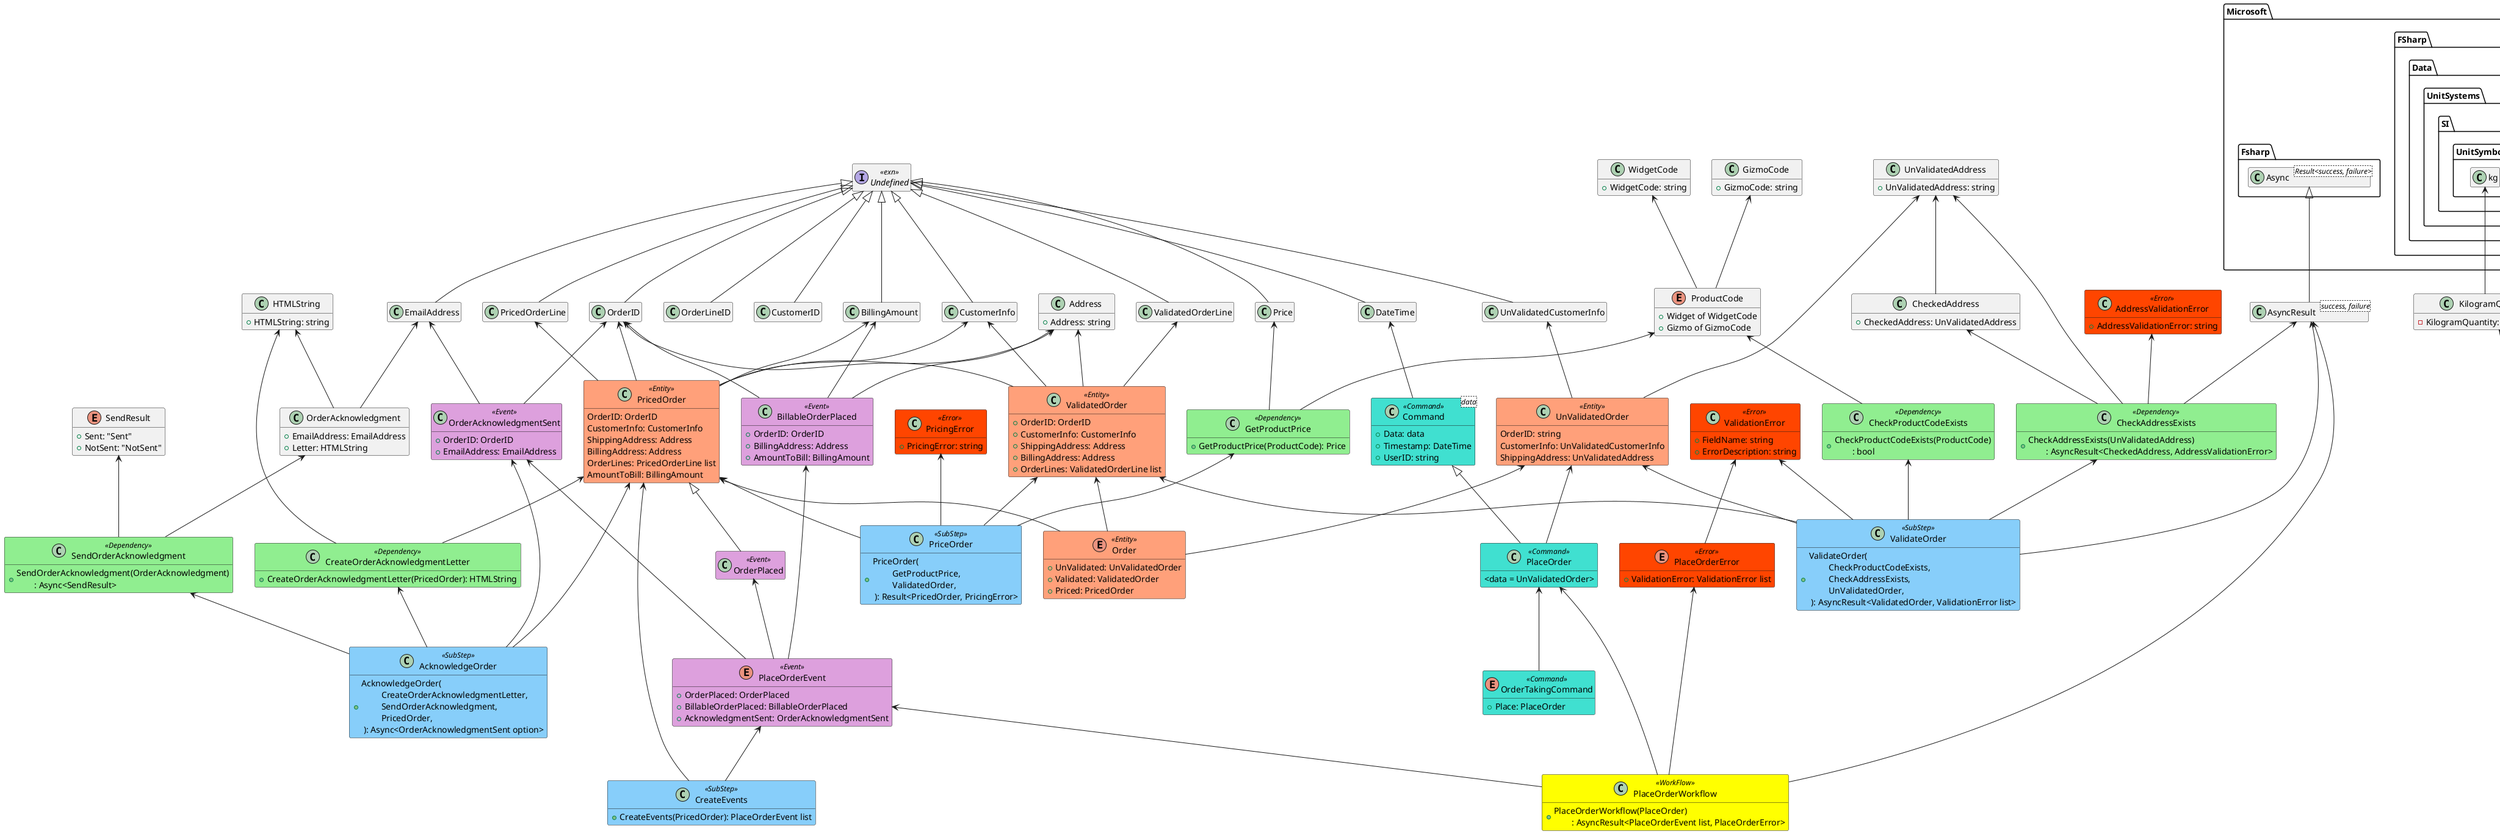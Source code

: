 @startuml クラス図

' 設定
hide empty members

skinparam class {
  BackgroundColor<<SubStep>> LightSkyBlue
  BackgroundColor<<Dependency>> LightGreen
  BackgroundColor<<Entity>> LightSalmon
  BackgroundColor<<Event>> Plum
  BackgroundColor<<Error>> OrangeRed
  BackgroundColor<<Command>> Turquoise
  BackgroundColor<<WorkFlow>> Yellow
}

' 外部ライブラリ
package Microsoft.Fsharp {
  class Async<Result<success, failure>> {}
}
package Fsharpx.Collections {}

' 共通
interface Undefined <<exn>> {}

class DateTime extends Undefined {}

class Command<data> <<Command>> {
  + Data: data
  + Timestamp: DateTime
  + UserID: string
  ' TODO etc...
}
DateTime <-- Command

class AsyncResult<success, failure> extends Microsoft.Fsharp.Async {}

' 型の定義
class WidgetCode {
  + WidgetCode: string
}

class GizmoCode {
  + GizmoCode: string
}

enum ProductCode {
  + Widget of WidgetCode
  + Gizmo of GizmoCode
}
WidgetCode <-- ProductCode
GizmoCode <-- ProductCode

class UnitQuantity {
  - UnitQuantity: int
  + create(qty: int): Result<UnitQuantity, Error>
  + value(qty: UnitQuantity): UnitQuantity
}
class KilogramQuantity {
  - KilogramQuantity: decimal<kg>
}
Microsoft.FSharp.Data.UnitSystems.SI.UnitSymbols.kg <-- KilogramQuantity

enum OrderQuantity {
  + Unit: UnitQuantity
  + Kilos: KilogramQuantity
}
UnitQuantity <-- OrderQuantity
KilogramQuantity <-- OrderQuantity

class OrderID extends Undefined {}
class OrderLineID extends Undefined {}
class CustomerID extends Undefined {}

class UnValidatedCustomerInfo extends Undefined {}
' TODO これは値オブジェクトにせず、プリミティブの方が良いと思われる
class UnValidatedAddress {
  + UnValidatedAddress: string
}

class UnValidatedOrder <<Entity>> {
  OrderID: string
  CustomerInfo: UnValidatedCustomerInfo
  ShippingAddress: UnValidatedAddress
  ' TODO etc...
}
UnValidatedCustomerInfo <-- UnValidatedOrder
UnValidatedAddress <-- UnValidatedOrder

class CustomerInfo extends Undefined {}
class Address {
  + Address: string
}
class ValidatedOrderLine extends Undefined {}

class ValidatedOrder <<Entity>> {
  + OrderID: OrderID
  + CustomerInfo: CustomerInfo
  + ShippingAddress: Address
  + BillingAddress: Address
  + OrderLines: ValidatedOrderLine list
}
OrderID <-- ValidatedOrder
CustomerInfo <-- ValidatedOrder
Address <-- ValidatedOrder
ValidatedOrderLine <-- ValidatedOrder

class PricedOrderLine extends Undefined {}
class BillingAmount extends Undefined {}

class PricedOrder <<Entity>> {
  OrderID: OrderID
  CustomerInfo: CustomerInfo
  ShippingAddress: Address
  BillingAddress: Address
  OrderLines: PricedOrderLine list
  AmountToBill: BillingAmount
}
OrderID <-- PricedOrder
CustomerInfo <-- PricedOrder
Address <-- PricedOrder
PricedOrderLine <-- PricedOrder
BillingAmount <-- PricedOrder

enum Order <<Entity>> {
  + UnValidated: UnValidatedOrder
  + Validated: ValidatedOrder
  + Priced: PricedOrder
}
UnValidatedOrder <-- Order
ValidatedOrder <-- Order
PricedOrder <-- Order

class ValidationError <<Error>> {
  + FieldName: string
  + ErrorDescription: string
}

' ワークフローの入力（コマンド）
class PlaceOrder <<Command>> extends Command {
  <data = UnValidatedOrder>
}
UnValidatedOrder <-- PlaceOrder

enum OrderTakingCommand <<Command>> {
  + Place: PlaceOrder
  ' + Change: ChangeOrder
  ' + Cancel: CancelOrder
}
PlaceOrder <-- OrderTakingCommand

' サブステップ：検証
class CheckProductCodeExists <<Dependency>> {
  + CheckProductCodeExists(ProductCode)\n\t: bool
}
ProductCode <-- CheckProductCodeExists

' TODO 仮（違う）
class CheckedAddress {
  + CheckedAddress: UnValidatedAddress
}
UnValidatedAddress <-- CheckedAddress

class AddressValidationError <<Error>> {
  + AddressValidationError: string
}

class CheckAddressExists <<Dependency>> {
  + CheckAddressExists(UnValidatedAddress)\n\t: AsyncResult<CheckedAddress, AddressValidationError>
}
UnValidatedAddress <-- CheckAddressExists
AsyncResult <-- CheckAddressExists
CheckedAddress <-- CheckAddressExists
AddressValidationError <-- CheckAddressExists

class ValidateOrder <<SubStep>> {
  + ValidateOrder(\n\t CheckProductCodeExists,\n\t CheckAddressExists,\n\t UnValidatedOrder,\n ): AsyncResult<ValidatedOrder, ValidationError list>
}
CheckProductCodeExists <-- ValidateOrder
CheckAddressExists <-- ValidateOrder
UnValidatedOrder <-- ValidateOrder
AsyncResult <-- ValidateOrder
ValidatedOrder <-- ValidateOrder
ValidationError <-- ValidateOrder

' サブステップ：価格計算
class Price extends Undefined {}

class GetProductPrice <<Dependency>> {
  + GetProductPrice(ProductCode): Price
}
ProductCode <-- GetProductPrice
Price <-- GetProductPrice

class PricingError <<Error>> {
  + PricingError: string
}

class PriceOrder <<SubStep>> {
  + PriceOrder(\n\t GetProductPrice,\n\t ValidatedOrder,\n ): Result<PricedOrder, PricingError>
}
GetProductPrice <-- PriceOrder
ValidatedOrder <-- PriceOrder
PricedOrder <-- PriceOrder
PricingError <-- PriceOrder

' サブステップ：注文確認
class HTMLString {
  + HTMLString: string
}
class EmailAddress extends Undefined {}

class OrderAcknowledgment {
  + EmailAddress: EmailAddress
  + Letter: HTMLString
}
EmailAddress <-- OrderAcknowledgment
HTMLString <-- OrderAcknowledgment

class CreateOrderAcknowledgmentLetter <<Dependency>> {
  + CreateOrderAcknowledgmentLetter(PricedOrder): HTMLString
}
PricedOrder <-- CreateOrderAcknowledgmentLetter
HTMLString <-- CreateOrderAcknowledgmentLetter

enum SendResult {
  + Sent: "Sent"
  + NotSent: "NotSent"
}

class SendOrderAcknowledgment <<Dependency>> {
  + SendOrderAcknowledgment(OrderAcknowledgment)\n\t: Async<SendResult>
}
OrderAcknowledgment <-- SendOrderAcknowledgment
SendResult <-- SendOrderAcknowledgment

class OrderAcknowledgmentSent <<Event>> {
  + OrderID: OrderID
  + EmailAddress: EmailAddress
}
OrderID <-- OrderAcknowledgmentSent
EmailAddress <-- OrderAcknowledgmentSent

class AcknowledgeOrder <<SubStep>> {
  + AcknowledgeOrder(\n\t CreateOrderAcknowledgmentLetter,\n\t SendOrderAcknowledgment,\n\t PricedOrder,\n ): Async<OrderAcknowledgmentSent option>
}
CreateOrderAcknowledgmentLetter <-- AcknowledgeOrder
SendOrderAcknowledgment <-- AcknowledgeOrder
PricedOrder <-- AcknowledgeOrder
OrderAcknowledgmentSent <-- AcknowledgeOrder

' サブステップ：イベント作成・返却
class OrderPlaced <<Event>> extends PricedOrder {}
class BillableOrderPlaced <<Event>> {
  + OrderID: OrderID
  + BillingAddress: Address
  + AmountToBill: BillingAmount
}
OrderID <-- BillableOrderPlaced
Address <-- BillableOrderPlaced
BillingAmount <-- BillableOrderPlaced

enum PlaceOrderEvent <<Event>> {
  + OrderPlaced: OrderPlaced
  + BillableOrderPlaced: BillableOrderPlaced
  + AcknowledgmentSent: OrderAcknowledgmentSent
}
OrderPlaced <-- PlaceOrderEvent
BillableOrderPlaced <-- PlaceOrderEvent
OrderAcknowledgmentSent <-- PlaceOrderEvent

class CreateEvents <<SubStep>> {
  + CreateEvents(PricedOrder): PlaceOrderEvent list
}
PricedOrder <-- CreateEvents
PlaceOrderEvent <-- CreateEvents

' ワークフロー失敗時の出力（エラー型）
enum PlaceOrderError <<Error>> {
  + ValidationError: ValidationError list
  ' TODO etc... その他のエラー
}
ValidationError <-- PlaceOrderError

' 注文確定のワークフロー：「注文確定」プロセス
class PlaceOrderWorkflow <<WorkFlow>> {
  + PlaceOrderWorkflow(PlaceOrder)\n\t: AsyncResult<PlaceOrderEvent list, PlaceOrderError>
}
PlaceOrder <-- PlaceOrderWorkflow
AsyncResult <-- PlaceOrderWorkflow
PlaceOrderEvent <-- PlaceOrderWorkflow
PlaceOrderError <-- PlaceOrderWorkflow

@enduml
